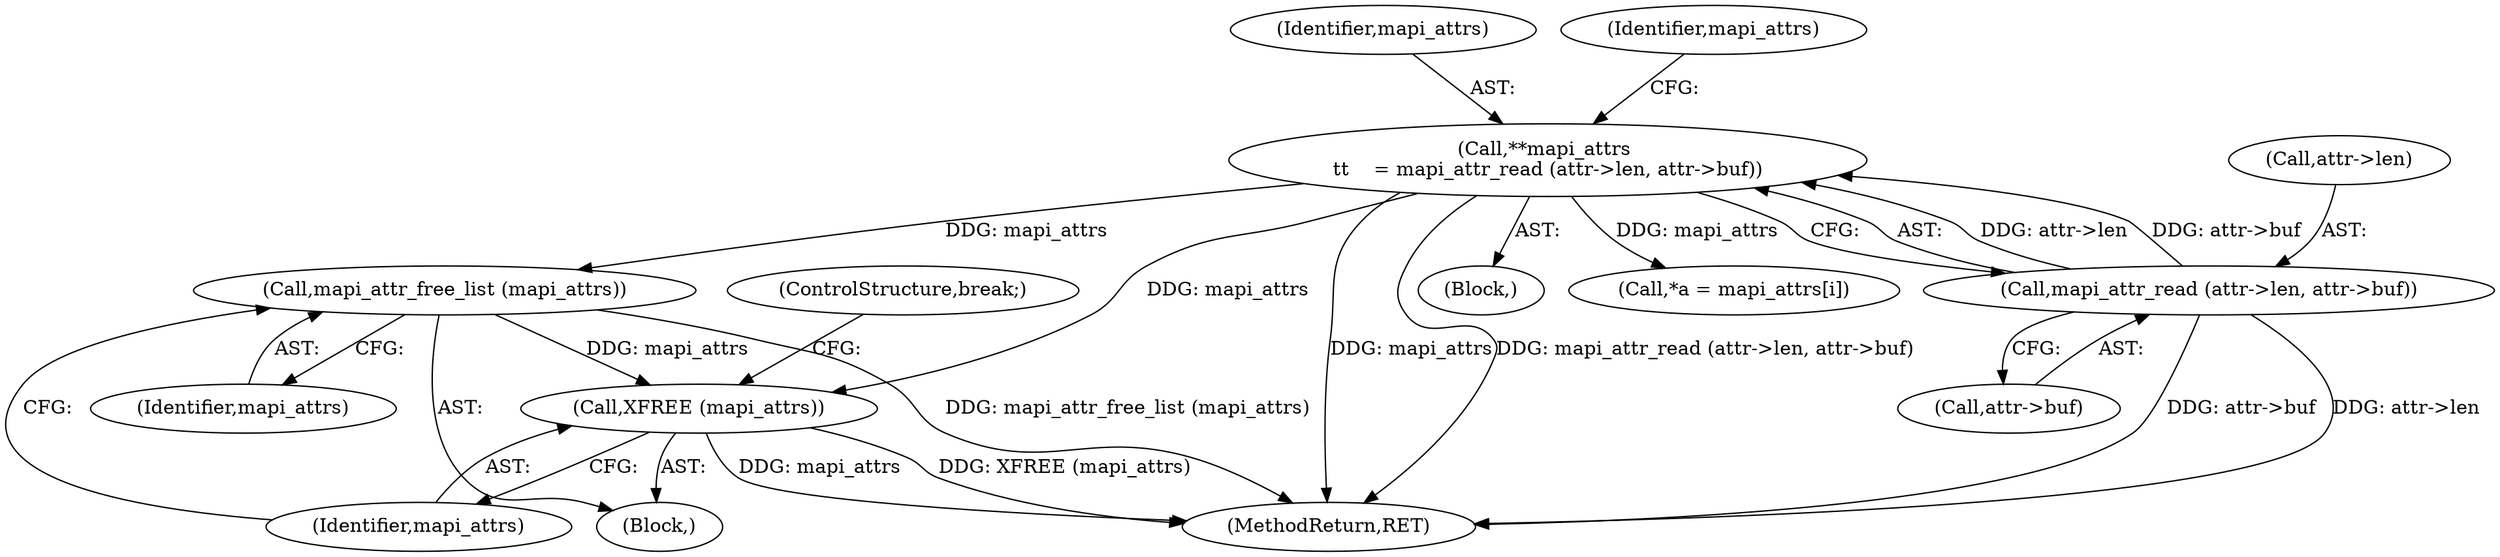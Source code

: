 digraph "0_tnef_8dccf79857ceeb7a6d3e42c1e762e7b865d5344d_1@API" {
"1000294" [label="(Call,mapi_attr_free_list (mapi_attrs))"];
"1000228" [label="(Call,**mapi_attrs \n\t\t    = mapi_attr_read (attr->len, attr->buf))"];
"1000230" [label="(Call,mapi_attr_read (attr->len, attr->buf))"];
"1000296" [label="(Call,XFREE (mapi_attrs))"];
"1000297" [label="(Identifier,mapi_attrs)"];
"1000295" [label="(Identifier,mapi_attrs)"];
"1000294" [label="(Call,mapi_attr_free_list (mapi_attrs))"];
"1000296" [label="(Call,XFREE (mapi_attrs))"];
"1000229" [label="(Identifier,mapi_attrs)"];
"1000238" [label="(Identifier,mapi_attrs)"];
"1000226" [label="(Block,)"];
"1000448" [label="(MethodReturn,RET)"];
"1000239" [label="(Block,)"];
"1000230" [label="(Call,mapi_attr_read (attr->len, attr->buf))"];
"1000231" [label="(Call,attr->len)"];
"1000234" [label="(Call,attr->buf)"];
"1000298" [label="(ControlStructure,break;)"];
"1000252" [label="(Call,*a = mapi_attrs[i])"];
"1000228" [label="(Call,**mapi_attrs \n\t\t    = mapi_attr_read (attr->len, attr->buf))"];
"1000294" -> "1000239"  [label="AST: "];
"1000294" -> "1000295"  [label="CFG: "];
"1000295" -> "1000294"  [label="AST: "];
"1000297" -> "1000294"  [label="CFG: "];
"1000294" -> "1000448"  [label="DDG: mapi_attr_free_list (mapi_attrs)"];
"1000228" -> "1000294"  [label="DDG: mapi_attrs"];
"1000294" -> "1000296"  [label="DDG: mapi_attrs"];
"1000228" -> "1000226"  [label="AST: "];
"1000228" -> "1000230"  [label="CFG: "];
"1000229" -> "1000228"  [label="AST: "];
"1000230" -> "1000228"  [label="AST: "];
"1000238" -> "1000228"  [label="CFG: "];
"1000228" -> "1000448"  [label="DDG: mapi_attrs"];
"1000228" -> "1000448"  [label="DDG: mapi_attr_read (attr->len, attr->buf)"];
"1000230" -> "1000228"  [label="DDG: attr->len"];
"1000230" -> "1000228"  [label="DDG: attr->buf"];
"1000228" -> "1000252"  [label="DDG: mapi_attrs"];
"1000228" -> "1000296"  [label="DDG: mapi_attrs"];
"1000230" -> "1000234"  [label="CFG: "];
"1000231" -> "1000230"  [label="AST: "];
"1000234" -> "1000230"  [label="AST: "];
"1000230" -> "1000448"  [label="DDG: attr->len"];
"1000230" -> "1000448"  [label="DDG: attr->buf"];
"1000296" -> "1000239"  [label="AST: "];
"1000296" -> "1000297"  [label="CFG: "];
"1000297" -> "1000296"  [label="AST: "];
"1000298" -> "1000296"  [label="CFG: "];
"1000296" -> "1000448"  [label="DDG: XFREE (mapi_attrs)"];
"1000296" -> "1000448"  [label="DDG: mapi_attrs"];
}
